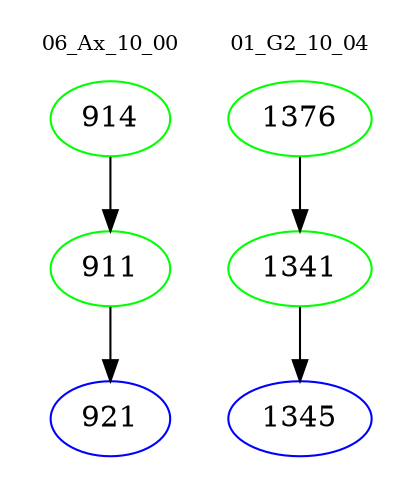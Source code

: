 digraph{
subgraph cluster_0 {
color = white
label = "06_Ax_10_00";
fontsize=10;
T0_914 [label="914", color="green"]
T0_914 -> T0_911 [color="black"]
T0_911 [label="911", color="green"]
T0_911 -> T0_921 [color="black"]
T0_921 [label="921", color="blue"]
}
subgraph cluster_1 {
color = white
label = "01_G2_10_04";
fontsize=10;
T1_1376 [label="1376", color="green"]
T1_1376 -> T1_1341 [color="black"]
T1_1341 [label="1341", color="green"]
T1_1341 -> T1_1345 [color="black"]
T1_1345 [label="1345", color="blue"]
}
}
